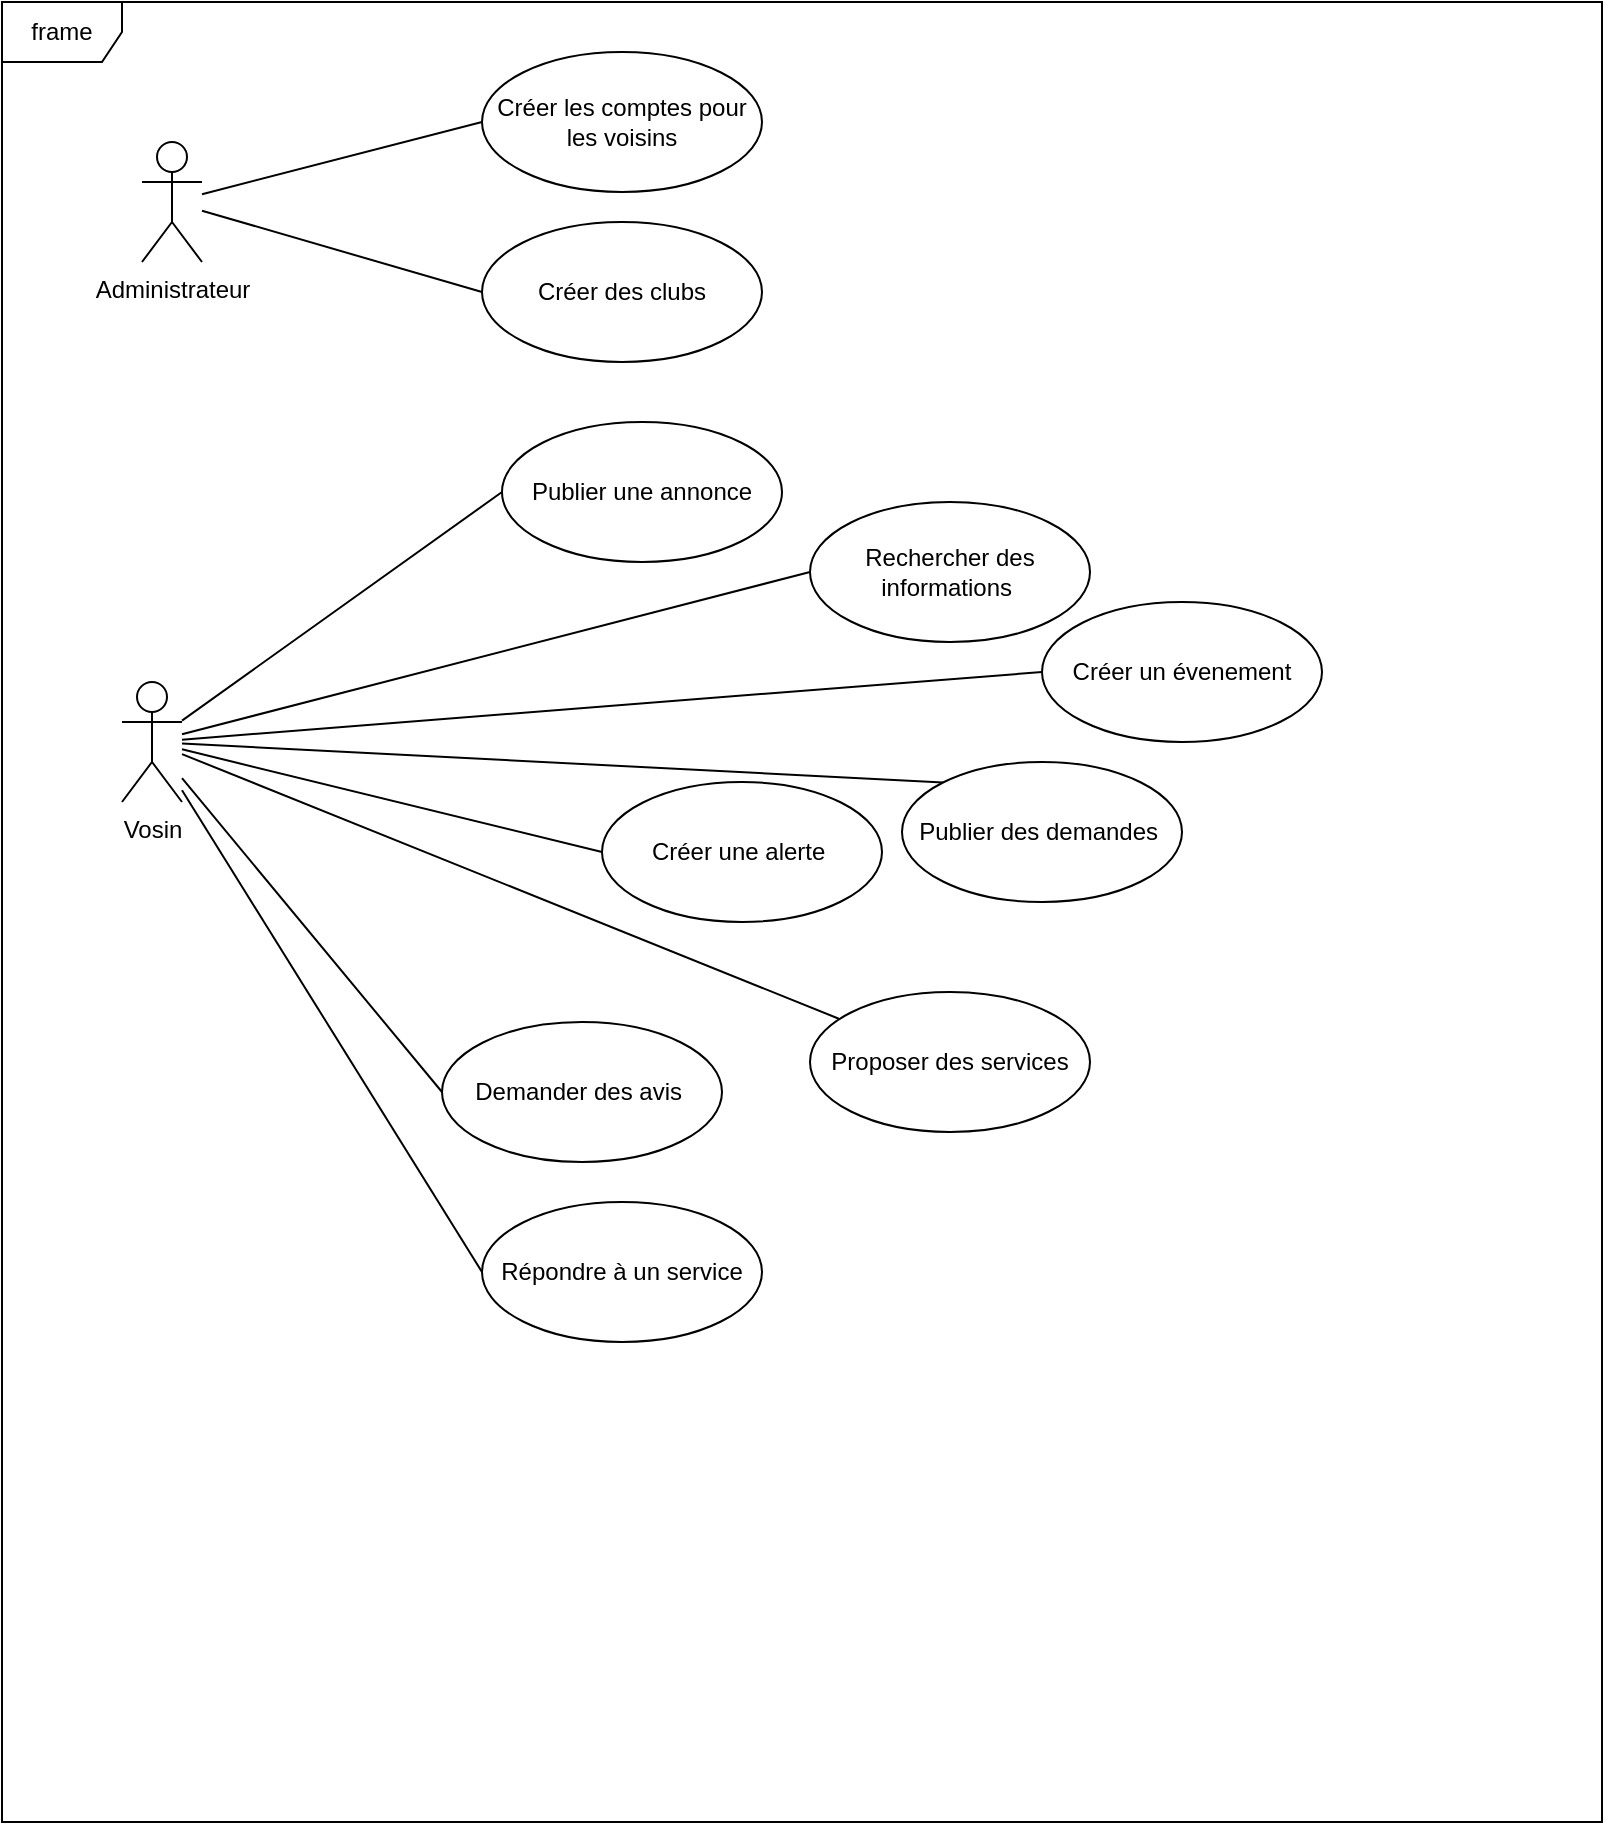 <mxfile version="20.8.10" type="github">
  <diagram name="Page-1" id="GNT3Kv3KQ4bs04YL2XEw">
    <mxGraphModel dx="1050" dy="549" grid="1" gridSize="10" guides="1" tooltips="1" connect="1" arrows="1" fold="1" page="1" pageScale="1" pageWidth="827" pageHeight="1169" math="0" shadow="0">
      <root>
        <mxCell id="0" />
        <mxCell id="1" parent="0" />
        <mxCell id="dVCvA-LvSgLrH5dOhElO-60" style="edgeStyle=none;rounded=0;orthogonalLoop=1;jettySize=auto;html=1;entryX=0;entryY=0.5;entryDx=0;entryDy=0;fontSize=12;endArrow=none;endFill=0;" edge="1" parent="1" source="dVCvA-LvSgLrH5dOhElO-2" target="dVCvA-LvSgLrH5dOhElO-11">
          <mxGeometry relative="1" as="geometry" />
        </mxCell>
        <mxCell id="dVCvA-LvSgLrH5dOhElO-61" style="edgeStyle=none;rounded=0;orthogonalLoop=1;jettySize=auto;html=1;entryX=0;entryY=0.5;entryDx=0;entryDy=0;fontSize=12;endArrow=none;endFill=0;" edge="1" parent="1" source="dVCvA-LvSgLrH5dOhElO-2" target="dVCvA-LvSgLrH5dOhElO-12">
          <mxGeometry relative="1" as="geometry" />
        </mxCell>
        <mxCell id="dVCvA-LvSgLrH5dOhElO-2" value="Administrateur" style="shape=umlActor;verticalLabelPosition=bottom;verticalAlign=top;html=1;outlineConnect=0;" vertex="1" parent="1">
          <mxGeometry x="80" y="90" width="30" height="60" as="geometry" />
        </mxCell>
        <mxCell id="dVCvA-LvSgLrH5dOhElO-26" style="rounded=0;orthogonalLoop=1;jettySize=auto;html=1;entryX=0;entryY=0.5;entryDx=0;entryDy=0;fontSize=12;endArrow=none;endFill=0;" edge="1" parent="1" source="dVCvA-LvSgLrH5dOhElO-3" target="dVCvA-LvSgLrH5dOhElO-13">
          <mxGeometry relative="1" as="geometry" />
        </mxCell>
        <mxCell id="dVCvA-LvSgLrH5dOhElO-27" style="rounded=0;orthogonalLoop=1;jettySize=auto;html=1;entryX=0;entryY=0.5;entryDx=0;entryDy=0;fontSize=12;endArrow=none;endFill=0;elbow=vertical;" edge="1" parent="1" source="dVCvA-LvSgLrH5dOhElO-3" target="dVCvA-LvSgLrH5dOhElO-14">
          <mxGeometry relative="1" as="geometry" />
        </mxCell>
        <mxCell id="dVCvA-LvSgLrH5dOhElO-28" style="rounded=0;orthogonalLoop=1;jettySize=auto;html=1;entryX=0;entryY=0.5;entryDx=0;entryDy=0;fontSize=12;endArrow=none;endFill=0;elbow=vertical;" edge="1" parent="1" source="dVCvA-LvSgLrH5dOhElO-3" target="dVCvA-LvSgLrH5dOhElO-15">
          <mxGeometry relative="1" as="geometry" />
        </mxCell>
        <mxCell id="dVCvA-LvSgLrH5dOhElO-29" style="rounded=0;orthogonalLoop=1;jettySize=auto;html=1;entryX=0;entryY=0.5;entryDx=0;entryDy=0;fontSize=12;endArrow=none;endFill=0;" edge="1" parent="1" source="dVCvA-LvSgLrH5dOhElO-3" target="dVCvA-LvSgLrH5dOhElO-18">
          <mxGeometry relative="1" as="geometry" />
        </mxCell>
        <mxCell id="dVCvA-LvSgLrH5dOhElO-30" style="rounded=0;orthogonalLoop=1;jettySize=auto;html=1;entryX=0;entryY=0;entryDx=0;entryDy=0;fontSize=12;endArrow=none;endFill=0;" edge="1" parent="1" source="dVCvA-LvSgLrH5dOhElO-3" target="dVCvA-LvSgLrH5dOhElO-16">
          <mxGeometry relative="1" as="geometry" />
        </mxCell>
        <mxCell id="dVCvA-LvSgLrH5dOhElO-31" style="rounded=0;orthogonalLoop=1;jettySize=auto;html=1;entryX=0.103;entryY=0.191;entryDx=0;entryDy=0;entryPerimeter=0;fontSize=12;endArrow=none;endFill=0;" edge="1" parent="1" source="dVCvA-LvSgLrH5dOhElO-3" target="dVCvA-LvSgLrH5dOhElO-19">
          <mxGeometry relative="1" as="geometry" />
        </mxCell>
        <mxCell id="dVCvA-LvSgLrH5dOhElO-32" style="rounded=0;orthogonalLoop=1;jettySize=auto;html=1;entryX=0;entryY=0.5;entryDx=0;entryDy=0;fontSize=12;endArrow=none;endFill=0;" edge="1" parent="1" source="dVCvA-LvSgLrH5dOhElO-3" target="dVCvA-LvSgLrH5dOhElO-17">
          <mxGeometry relative="1" as="geometry" />
        </mxCell>
        <mxCell id="dVCvA-LvSgLrH5dOhElO-34" style="rounded=0;orthogonalLoop=1;jettySize=auto;html=1;entryX=0;entryY=0.5;entryDx=0;entryDy=0;fontSize=12;endArrow=none;endFill=0;" edge="1" parent="1" source="dVCvA-LvSgLrH5dOhElO-3" target="dVCvA-LvSgLrH5dOhElO-20">
          <mxGeometry relative="1" as="geometry" />
        </mxCell>
        <mxCell id="dVCvA-LvSgLrH5dOhElO-3" value="Vosin" style="shape=umlActor;verticalLabelPosition=bottom;verticalAlign=top;html=1;" vertex="1" parent="1">
          <mxGeometry x="70" y="360" width="30" height="60" as="geometry" />
        </mxCell>
        <mxCell id="dVCvA-LvSgLrH5dOhElO-11" value="&lt;div class=&quot;O0&quot;&gt;&lt;span style=&quot;&quot;&gt;Créer les comptes pour les voisins&lt;/span&gt;&lt;/div&gt;" style="ellipse;whiteSpace=wrap;html=1;" vertex="1" parent="1">
          <mxGeometry x="250" y="45" width="140" height="70" as="geometry" />
        </mxCell>
        <mxCell id="dVCvA-LvSgLrH5dOhElO-12" value="Créer des clubs" style="ellipse;whiteSpace=wrap;html=1;" vertex="1" parent="1">
          <mxGeometry x="250" y="130" width="140" height="70" as="geometry" />
        </mxCell>
        <mxCell id="dVCvA-LvSgLrH5dOhElO-13" value="Publier une annonce" style="ellipse;whiteSpace=wrap;html=1;" vertex="1" parent="1">
          <mxGeometry x="260" y="230" width="140" height="70" as="geometry" />
        </mxCell>
        <mxCell id="dVCvA-LvSgLrH5dOhElO-14" value="Créer un évenement" style="ellipse;whiteSpace=wrap;html=1;" vertex="1" parent="1">
          <mxGeometry x="530" y="320" width="140" height="70" as="geometry" />
        </mxCell>
        <mxCell id="dVCvA-LvSgLrH5dOhElO-15" value="Créer une alerte&amp;nbsp;" style="ellipse;whiteSpace=wrap;html=1;" vertex="1" parent="1">
          <mxGeometry x="310" y="410" width="140" height="70" as="geometry" />
        </mxCell>
        <mxCell id="dVCvA-LvSgLrH5dOhElO-16" value="Publier des demandes&amp;nbsp;" style="ellipse;whiteSpace=wrap;html=1;" vertex="1" parent="1">
          <mxGeometry x="460" y="400" width="140" height="70" as="geometry" />
        </mxCell>
        <mxCell id="dVCvA-LvSgLrH5dOhElO-17" value="Demander des avis&amp;nbsp;" style="ellipse;whiteSpace=wrap;html=1;" vertex="1" parent="1">
          <mxGeometry x="230" y="530" width="140" height="70" as="geometry" />
        </mxCell>
        <mxCell id="dVCvA-LvSgLrH5dOhElO-18" value="Rechercher des informations&amp;nbsp;" style="ellipse;whiteSpace=wrap;html=1;" vertex="1" parent="1">
          <mxGeometry x="414" y="270" width="140" height="70" as="geometry" />
        </mxCell>
        <mxCell id="dVCvA-LvSgLrH5dOhElO-19" value="Proposer des services" style="ellipse;whiteSpace=wrap;html=1;" vertex="1" parent="1">
          <mxGeometry x="414" y="515" width="140" height="70" as="geometry" />
        </mxCell>
        <mxCell id="dVCvA-LvSgLrH5dOhElO-20" value="Répondre à un service" style="ellipse;whiteSpace=wrap;html=1;" vertex="1" parent="1">
          <mxGeometry x="250" y="620" width="140" height="70" as="geometry" />
        </mxCell>
        <mxCell id="dVCvA-LvSgLrH5dOhElO-65" value="frame" style="shape=umlFrame;whiteSpace=wrap;html=1;fontSize=12;" vertex="1" parent="1">
          <mxGeometry x="10" y="20" width="800" height="910" as="geometry" />
        </mxCell>
      </root>
    </mxGraphModel>
  </diagram>
</mxfile>
